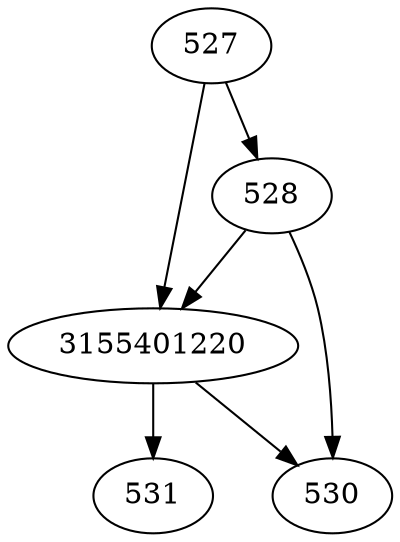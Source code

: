 strict digraph  {
3155401220;
527;
528;
530;
531;
3155401220 -> 530;
3155401220 -> 531;
527 -> 3155401220;
527 -> 528;
528 -> 3155401220;
528 -> 530;
}
